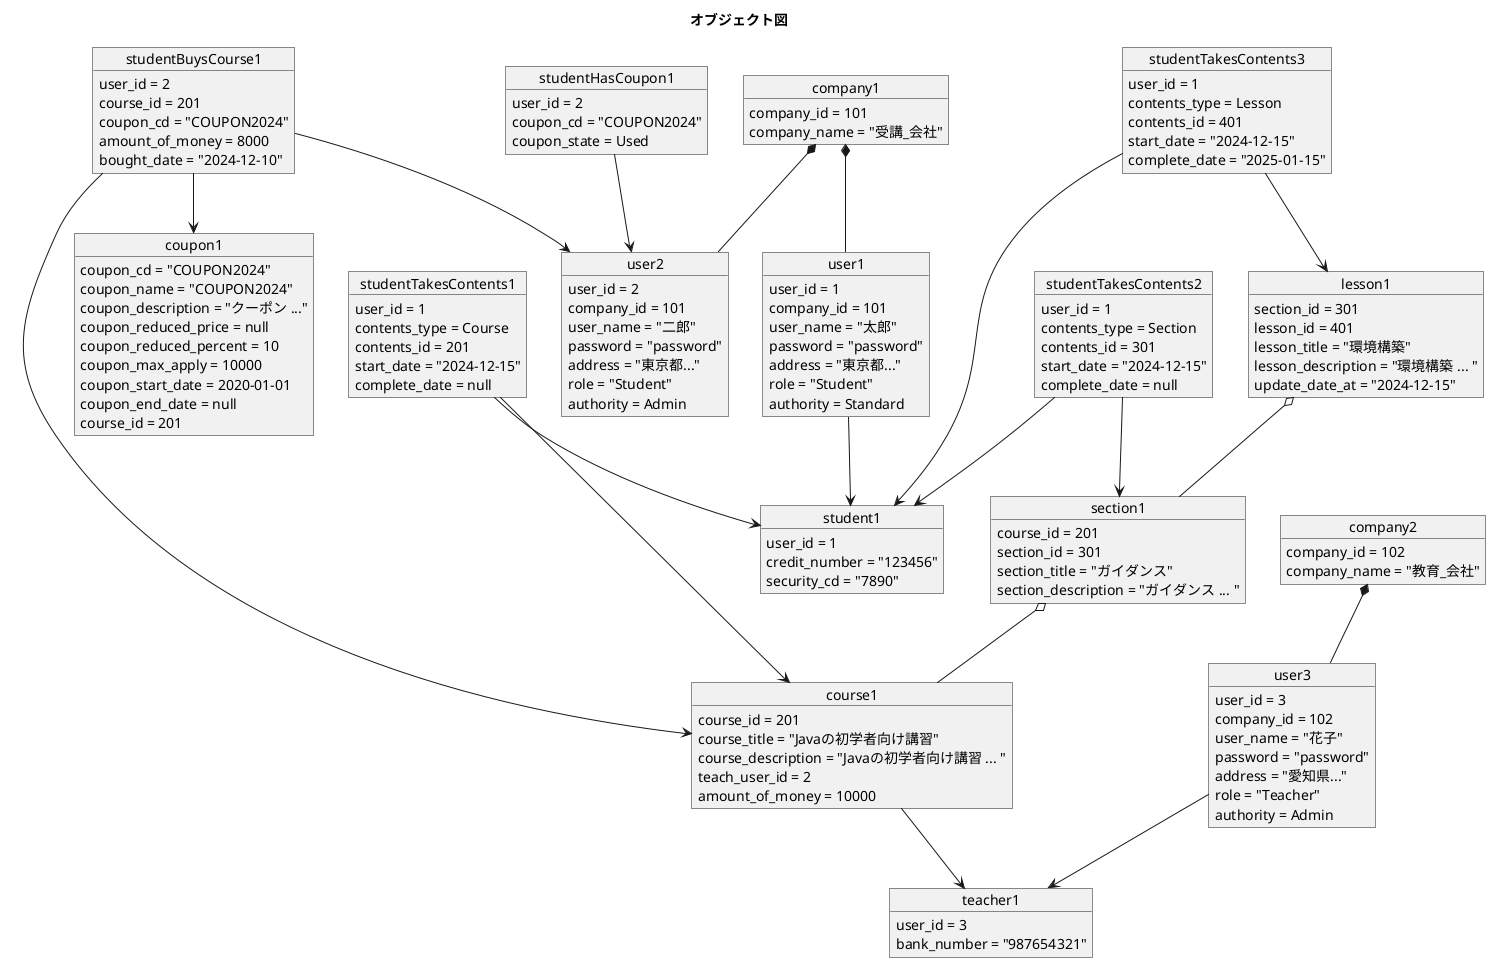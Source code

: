 @startuml オブジェクト図
title オブジェクト図

object user1 {
    user_id = 1
    company_id = 101
    user_name = "太郎"
    password = "password"
    address = "東京都..."
    role = "Student"
    authority = Standard
}

object user2 {
    user_id = 2
    company_id = 101
    user_name = "二郎"
    password = "password"
    address = "東京都..."
    role = "Student"
    authority = Admin
}

object user3 {
    user_id = 3
    company_id = 102
    user_name = "花子"
    password = "password"
    address = "愛知県..."
    role = "Teacher"
    authority = Admin
}

object student1 {
    user_id = 1
    credit_number = "123456"
    security_cd = "7890"
}

object teacher1 {
    user_id = 3
    bank_number = "987654321"
}

object company1 {
    company_id = 101
    company_name = "受講_会社"
}

object company2 {
    company_id = 102
    company_name = "教育_会社"
}

object course1 {
    course_id = 201
    course_title = "Javaの初学者向け講習"
    course_description = "Javaの初学者向け講習 ... "
    teach_user_id = 2
    amount_of_money = 10000
}

object section1 {
    course_id = 201
    section_id = 301
    section_title = "ガイダンス"
    section_description = "ガイダンス ... "
}

object lesson1 {
    section_id = 301
    lesson_id = 401
    lesson_title = "環境構築"
    lesson_description = "環境構築 ... "
    update_date_at = "2024-12-15"
}

object coupon1 {
    coupon_cd = "COUPON2024"
    coupon_name = "COUPON2024"
    coupon_description = "クーポン ..."
    coupon_reduced_price = null
    coupon_reduced_percent = 10
    coupon_max_apply = 10000
    coupon_start_date = 2020-01-01
    coupon_end_date = null
    course_id = 201
}

object studentHasCoupon1 {
    user_id = 2
    coupon_cd = "COUPON2024"
    coupon_state = Used
}

object studentBuysCourse1 {
    user_id = 2
    course_id = 201
    coupon_cd = "COUPON2024"
    amount_of_money = 8000
    bought_date = "2024-12-10"
}

object studentTakesContents1 {
    user_id = 1
    contents_type = Course
    contents_id = 201
    start_date = "2024-12-15"
    complete_date = null
}

object studentTakesContents2 {
    user_id = 1
    contents_type = Section
    contents_id = 301
    start_date = "2024-12-15"
    complete_date = null
}

object studentTakesContents3 {
    user_id = 1
    contents_type = Lesson
    contents_id = 401
    start_date = "2024-12-15"
    complete_date = "2025-01-15"
}

' 関係定義
user1 --> student1
user3 --> teacher1
company1 *-- user1
company1 *-- user2
company2 *-- user3
course1 --> teacher1
section1 o-- course1
lesson1 o-- section1
studentBuysCourse1 --> user2
studentHasCoupon1 --> user2
studentBuysCourse1 --> course1
studentBuysCourse1 --> coupon1
studentTakesContents1 --> student1
studentTakesContents1 --> course1
studentTakesContents2 --> student1
studentTakesContents2 --> section1
studentTakesContents3 --> student1
studentTakesContents3 --> lesson1

@enduml
